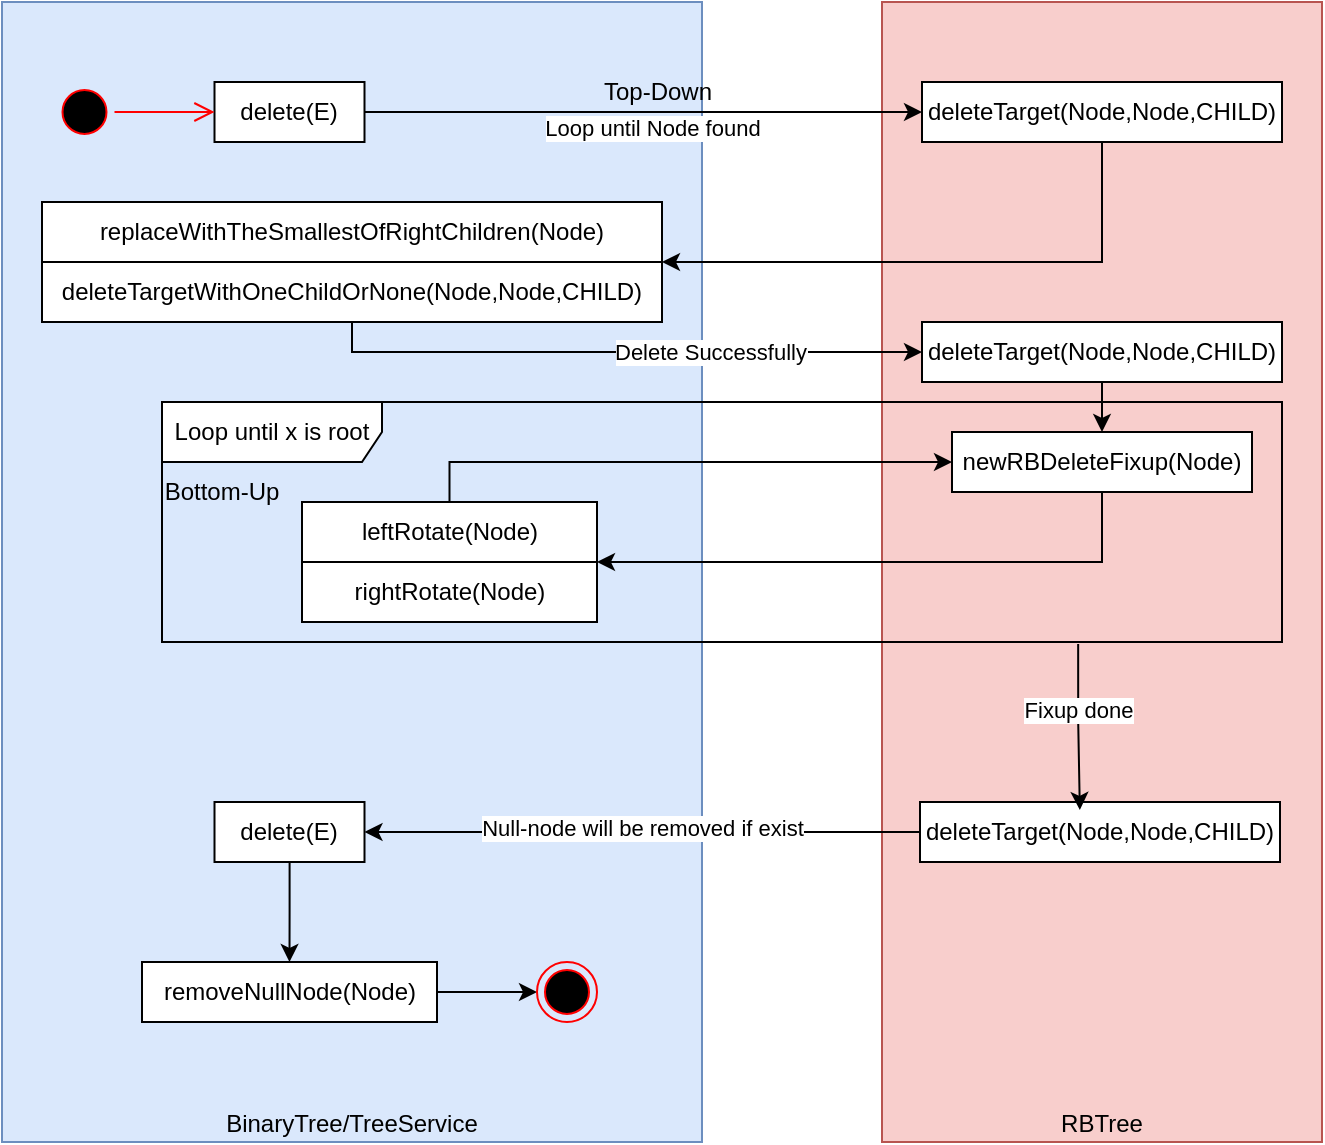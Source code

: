 <mxfile version="26.0.2" pages="4">
  <diagram name="RBT-Delete" id="H9me7lY1FJX_Vvs-xEy3">
    <mxGraphModel dx="880" dy="515" grid="1" gridSize="10" guides="1" tooltips="1" connect="1" arrows="1" fold="1" page="1" pageScale="1" pageWidth="827" pageHeight="1169" math="0" shadow="0">
      <root>
        <mxCell id="0" />
        <mxCell id="1" parent="0" />
        <mxCell id="Wdqc6iQ0TKDcjK_5QRPR-6" value="RBTree" style="rounded=0;whiteSpace=wrap;html=1;fillColor=#f8cecc;strokeColor=#b85450;verticalAlign=bottom;" parent="1" vertex="1">
          <mxGeometry x="480" y="150" width="220" height="570" as="geometry" />
        </mxCell>
        <mxCell id="Wdqc6iQ0TKDcjK_5QRPR-2" value="BinaryTree/TreeService" style="rounded=0;whiteSpace=wrap;html=1;fillColor=#dae8fc;strokeColor=#6c8ebf;verticalAlign=bottom;" parent="1" vertex="1">
          <mxGeometry x="40" y="150" width="350" height="570" as="geometry" />
        </mxCell>
        <mxCell id="Wdqc6iQ0TKDcjK_5QRPR-7" style="edgeStyle=orthogonalEdgeStyle;rounded=0;orthogonalLoop=1;jettySize=auto;html=1;entryX=0;entryY=0.5;entryDx=0;entryDy=0;" parent="1" source="Wdqc6iQ0TKDcjK_5QRPR-3" target="Wdqc6iQ0TKDcjK_5QRPR-4" edge="1">
          <mxGeometry relative="1" as="geometry" />
        </mxCell>
        <mxCell id="Wdqc6iQ0TKDcjK_5QRPR-8" value="Loop until Node found" style="edgeLabel;html=1;align=center;verticalAlign=middle;resizable=0;points=[];" parent="Wdqc6iQ0TKDcjK_5QRPR-7" vertex="1" connectable="0">
          <mxGeometry x="0.063" y="-4" relative="1" as="geometry">
            <mxPoint x="-5" y="4" as="offset" />
          </mxGeometry>
        </mxCell>
        <mxCell id="Wdqc6iQ0TKDcjK_5QRPR-3" value="delete(E)" style="html=1;whiteSpace=wrap;" parent="1" vertex="1">
          <mxGeometry x="146.25" y="190" width="75" height="30" as="geometry" />
        </mxCell>
        <mxCell id="_0LSV586XEZUdIAOI7e7-4" style="edgeStyle=orthogonalEdgeStyle;rounded=0;orthogonalLoop=1;jettySize=auto;html=1;" parent="1" source="Wdqc6iQ0TKDcjK_5QRPR-5" target="_0LSV586XEZUdIAOI7e7-3" edge="1">
          <mxGeometry relative="1" as="geometry" />
        </mxCell>
        <mxCell id="Wdqc6iQ0TKDcjK_5QRPR-5" value="removeNullNode(Node)" style="html=1;whiteSpace=wrap;" parent="1" vertex="1">
          <mxGeometry x="110" y="630" width="147.5" height="30" as="geometry" />
        </mxCell>
        <mxCell id="Wdqc6iQ0TKDcjK_5QRPR-12" style="edgeStyle=orthogonalEdgeStyle;rounded=0;orthogonalLoop=1;jettySize=auto;html=1;entryX=1;entryY=1;entryDx=0;entryDy=0;" parent="1" source="Wdqc6iQ0TKDcjK_5QRPR-4" target="Wdqc6iQ0TKDcjK_5QRPR-9" edge="1">
          <mxGeometry relative="1" as="geometry">
            <Array as="points">
              <mxPoint x="590" y="280" />
            </Array>
          </mxGeometry>
        </mxCell>
        <mxCell id="Wdqc6iQ0TKDcjK_5QRPR-4" value="deleteTarget(Node,Node,CHILD)" style="html=1;whiteSpace=wrap;" parent="1" vertex="1">
          <mxGeometry x="500" y="190" width="180" height="30" as="geometry" />
        </mxCell>
        <mxCell id="Wdqc6iQ0TKDcjK_5QRPR-13" value="" style="group" parent="1" vertex="1" connectable="0">
          <mxGeometry x="60" y="250" width="310" height="60" as="geometry" />
        </mxCell>
        <mxCell id="Wdqc6iQ0TKDcjK_5QRPR-9" value="replaceWithTheSmallestOfRightChildren(Node)" style="html=1;whiteSpace=wrap;" parent="Wdqc6iQ0TKDcjK_5QRPR-13" vertex="1">
          <mxGeometry width="310" height="30" as="geometry" />
        </mxCell>
        <mxCell id="Wdqc6iQ0TKDcjK_5QRPR-10" value="deleteTargetWithOneChildOrNone(Node,Node,CHILD)" style="html=1;whiteSpace=wrap;" parent="Wdqc6iQ0TKDcjK_5QRPR-13" vertex="1">
          <mxGeometry y="30" width="310" height="30" as="geometry" />
        </mxCell>
        <mxCell id="Wdqc6iQ0TKDcjK_5QRPR-20" style="edgeStyle=orthogonalEdgeStyle;rounded=0;orthogonalLoop=1;jettySize=auto;html=1;entryX=1;entryY=1;entryDx=0;entryDy=0;" parent="1" source="Wdqc6iQ0TKDcjK_5QRPR-14" target="Wdqc6iQ0TKDcjK_5QRPR-17" edge="1">
          <mxGeometry relative="1" as="geometry">
            <Array as="points">
              <mxPoint x="590" y="430" />
            </Array>
          </mxGeometry>
        </mxCell>
        <mxCell id="Wdqc6iQ0TKDcjK_5QRPR-14" value="newRBDeleteFixup(Node)" style="html=1;whiteSpace=wrap;" parent="1" vertex="1">
          <mxGeometry x="515" y="365" width="150" height="30" as="geometry" />
        </mxCell>
        <mxCell id="Wdqc6iQ0TKDcjK_5QRPR-19" value="" style="group" parent="1" vertex="1" connectable="0">
          <mxGeometry x="190" y="400" width="147.5" height="60" as="geometry" />
        </mxCell>
        <mxCell id="Wdqc6iQ0TKDcjK_5QRPR-17" value="leftRotate(Node)" style="html=1;whiteSpace=wrap;" parent="Wdqc6iQ0TKDcjK_5QRPR-19" vertex="1">
          <mxGeometry width="147.5" height="30" as="geometry" />
        </mxCell>
        <mxCell id="Wdqc6iQ0TKDcjK_5QRPR-18" value="rightRotate(Node)" style="html=1;whiteSpace=wrap;" parent="Wdqc6iQ0TKDcjK_5QRPR-19" vertex="1">
          <mxGeometry y="30" width="147.5" height="30" as="geometry" />
        </mxCell>
        <mxCell id="Wdqc6iQ0TKDcjK_5QRPR-21" value="Loop until x is root" style="shape=umlFrame;whiteSpace=wrap;html=1;pointerEvents=0;width=110;height=30;" parent="1" vertex="1">
          <mxGeometry x="120" y="350" width="560" height="120" as="geometry" />
        </mxCell>
        <mxCell id="Wdqc6iQ0TKDcjK_5QRPR-26" style="edgeStyle=orthogonalEdgeStyle;rounded=0;orthogonalLoop=1;jettySize=auto;html=1;" parent="1" source="Wdqc6iQ0TKDcjK_5QRPR-22" target="Wdqc6iQ0TKDcjK_5QRPR-14" edge="1">
          <mxGeometry relative="1" as="geometry" />
        </mxCell>
        <mxCell id="Wdqc6iQ0TKDcjK_5QRPR-22" value="deleteTarget(Node,Node,CHILD)" style="html=1;whiteSpace=wrap;" parent="1" vertex="1">
          <mxGeometry x="500" y="310" width="180" height="30" as="geometry" />
        </mxCell>
        <mxCell id="Wdqc6iQ0TKDcjK_5QRPR-24" style="edgeStyle=orthogonalEdgeStyle;rounded=0;orthogonalLoop=1;jettySize=auto;html=1;" parent="1" source="Wdqc6iQ0TKDcjK_5QRPR-10" target="Wdqc6iQ0TKDcjK_5QRPR-22" edge="1">
          <mxGeometry relative="1" as="geometry">
            <Array as="points">
              <mxPoint x="215" y="325" />
            </Array>
          </mxGeometry>
        </mxCell>
        <mxCell id="Wdqc6iQ0TKDcjK_5QRPR-25" value="Delete Successfully" style="edgeLabel;html=1;align=center;verticalAlign=middle;resizable=0;points=[];" parent="Wdqc6iQ0TKDcjK_5QRPR-24" vertex="1" connectable="0">
          <mxGeometry x="0.293" relative="1" as="geometry">
            <mxPoint as="offset" />
          </mxGeometry>
        </mxCell>
        <mxCell id="Wdqc6iQ0TKDcjK_5QRPR-30" style="edgeStyle=orthogonalEdgeStyle;rounded=0;orthogonalLoop=1;jettySize=auto;html=1;entryX=1;entryY=0.5;entryDx=0;entryDy=0;" parent="1" source="Wdqc6iQ0TKDcjK_5QRPR-27" target="LntfRxIfvlmFtkZNBb37-2" edge="1">
          <mxGeometry relative="1" as="geometry" />
        </mxCell>
        <mxCell id="Wdqc6iQ0TKDcjK_5QRPR-32" value="Null-node will be removed if exist" style="edgeLabel;html=1;align=center;verticalAlign=middle;resizable=0;points=[];" parent="Wdqc6iQ0TKDcjK_5QRPR-30" vertex="1" connectable="0">
          <mxGeometry x="0.002" y="-2" relative="1" as="geometry">
            <mxPoint as="offset" />
          </mxGeometry>
        </mxCell>
        <mxCell id="Wdqc6iQ0TKDcjK_5QRPR-27" value="deleteTarget(Node,Node,CHILD)" style="html=1;whiteSpace=wrap;" parent="1" vertex="1">
          <mxGeometry x="499" y="550" width="180" height="30" as="geometry" />
        </mxCell>
        <mxCell id="Wdqc6iQ0TKDcjK_5QRPR-28" style="edgeStyle=orthogonalEdgeStyle;rounded=0;orthogonalLoop=1;jettySize=auto;html=1;entryX=0.444;entryY=0.133;entryDx=0;entryDy=0;entryPerimeter=0;exitX=0.818;exitY=1.008;exitDx=0;exitDy=0;exitPerimeter=0;" parent="1" source="Wdqc6iQ0TKDcjK_5QRPR-21" target="Wdqc6iQ0TKDcjK_5QRPR-27" edge="1">
          <mxGeometry relative="1" as="geometry" />
        </mxCell>
        <mxCell id="Wdqc6iQ0TKDcjK_5QRPR-29" value="Fixup done" style="edgeLabel;html=1;align=center;verticalAlign=middle;resizable=0;points=[];" parent="Wdqc6iQ0TKDcjK_5QRPR-28" vertex="1" connectable="0">
          <mxGeometry x="-0.212" relative="1" as="geometry">
            <mxPoint as="offset" />
          </mxGeometry>
        </mxCell>
        <mxCell id="_kNx6vQEcoZn1Mu1cyZh-1" style="edgeStyle=orthogonalEdgeStyle;rounded=0;orthogonalLoop=1;jettySize=auto;html=1;entryX=0;entryY=0.5;entryDx=0;entryDy=0;" parent="1" source="Wdqc6iQ0TKDcjK_5QRPR-17" target="Wdqc6iQ0TKDcjK_5QRPR-14" edge="1">
          <mxGeometry relative="1" as="geometry">
            <Array as="points">
              <mxPoint x="264" y="380" />
            </Array>
          </mxGeometry>
        </mxCell>
        <mxCell id="LntfRxIfvlmFtkZNBb37-1" value="Bottom-Up" style="text;html=1;align=center;verticalAlign=middle;whiteSpace=wrap;rounded=0;" parent="1" vertex="1">
          <mxGeometry x="120" y="380" width="60" height="30" as="geometry" />
        </mxCell>
        <mxCell id="LntfRxIfvlmFtkZNBb37-3" style="edgeStyle=orthogonalEdgeStyle;rounded=0;orthogonalLoop=1;jettySize=auto;html=1;" parent="1" source="LntfRxIfvlmFtkZNBb37-2" target="Wdqc6iQ0TKDcjK_5QRPR-5" edge="1">
          <mxGeometry relative="1" as="geometry" />
        </mxCell>
        <mxCell id="LntfRxIfvlmFtkZNBb37-2" value="delete(E)" style="html=1;whiteSpace=wrap;" parent="1" vertex="1">
          <mxGeometry x="146.25" y="550" width="75" height="30" as="geometry" />
        </mxCell>
        <mxCell id="_0LSV586XEZUdIAOI7e7-1" value="" style="ellipse;html=1;shape=startState;fillColor=#000000;strokeColor=#ff0000;" parent="1" vertex="1">
          <mxGeometry x="66.25" y="190" width="30" height="30" as="geometry" />
        </mxCell>
        <mxCell id="_0LSV586XEZUdIAOI7e7-2" value="" style="edgeStyle=orthogonalEdgeStyle;html=1;verticalAlign=bottom;endArrow=open;endSize=8;strokeColor=#ff0000;rounded=0;entryX=0;entryY=0.5;entryDx=0;entryDy=0;" parent="1" source="_0LSV586XEZUdIAOI7e7-1" target="Wdqc6iQ0TKDcjK_5QRPR-3" edge="1">
          <mxGeometry relative="1" as="geometry">
            <mxPoint x="146.25" y="210" as="targetPoint" />
          </mxGeometry>
        </mxCell>
        <mxCell id="_0LSV586XEZUdIAOI7e7-3" value="" style="ellipse;html=1;shape=endState;fillColor=#000000;strokeColor=#ff0000;" parent="1" vertex="1">
          <mxGeometry x="307.5" y="630" width="30" height="30" as="geometry" />
        </mxCell>
        <mxCell id="KMC0RdgfzJAL0nBOxPuG-1" value="Top-Down" style="text;html=1;align=center;verticalAlign=middle;whiteSpace=wrap;rounded=0;" parent="1" vertex="1">
          <mxGeometry x="337.5" y="180" width="60" height="30" as="geometry" />
        </mxCell>
      </root>
    </mxGraphModel>
  </diagram>
  <diagram name="RBT-Insert" id="HPVuKAkxUb6smQL4uilt">
    <mxGraphModel dx="1035" dy="606" grid="1" gridSize="10" guides="1" tooltips="1" connect="1" arrows="1" fold="1" page="1" pageScale="1" pageWidth="827" pageHeight="1169" math="0" shadow="0">
      <root>
        <mxCell id="OwLfYLvVGzaY_WwOUva1-0" />
        <mxCell id="OwLfYLvVGzaY_WwOUva1-1" parent="OwLfYLvVGzaY_WwOUva1-0" />
        <mxCell id="OwLfYLvVGzaY_WwOUva1-2" value="RBTree" style="rounded=0;whiteSpace=wrap;html=1;fillColor=#f8cecc;strokeColor=#b85450;verticalAlign=bottom;" vertex="1" parent="OwLfYLvVGzaY_WwOUva1-1">
          <mxGeometry x="480" y="150" width="220" height="570" as="geometry" />
        </mxCell>
        <mxCell id="OwLfYLvVGzaY_WwOUva1-3" value="BinaryTree/TreeService" style="rounded=0;whiteSpace=wrap;html=1;fillColor=#dae8fc;strokeColor=#6c8ebf;verticalAlign=bottom;" vertex="1" parent="OwLfYLvVGzaY_WwOUva1-1">
          <mxGeometry x="40" y="150" width="350" height="570" as="geometry" />
        </mxCell>
        <mxCell id="OwLfYLvVGzaY_WwOUva1-14" style="edgeStyle=orthogonalEdgeStyle;rounded=0;orthogonalLoop=1;jettySize=auto;html=1;entryX=1;entryY=1;entryDx=0;entryDy=0;" edge="1" parent="OwLfYLvVGzaY_WwOUva1-1" source="OwLfYLvVGzaY_WwOUva1-15" target="OwLfYLvVGzaY_WwOUva1-17">
          <mxGeometry relative="1" as="geometry">
            <Array as="points">
              <mxPoint x="560" y="539" />
            </Array>
          </mxGeometry>
        </mxCell>
        <mxCell id="OwLfYLvVGzaY_WwOUva1-15" value="newRBDeleteFixup(Node)" style="html=1;whiteSpace=wrap;" vertex="1" parent="OwLfYLvVGzaY_WwOUva1-1">
          <mxGeometry x="485" y="474" width="150" height="30" as="geometry" />
        </mxCell>
        <mxCell id="OwLfYLvVGzaY_WwOUva1-16" value="" style="group" vertex="1" connectable="0" parent="OwLfYLvVGzaY_WwOUva1-1">
          <mxGeometry x="160" y="509" width="147.5" height="60" as="geometry" />
        </mxCell>
        <mxCell id="OwLfYLvVGzaY_WwOUva1-17" value="leftRotate(Node)" style="html=1;whiteSpace=wrap;" vertex="1" parent="OwLfYLvVGzaY_WwOUva1-16">
          <mxGeometry width="147.5" height="30" as="geometry" />
        </mxCell>
        <mxCell id="OwLfYLvVGzaY_WwOUva1-18" value="rightRotate(Node)" style="html=1;whiteSpace=wrap;" vertex="1" parent="OwLfYLvVGzaY_WwOUva1-16">
          <mxGeometry y="30" width="147.5" height="30" as="geometry" />
        </mxCell>
        <mxCell id="OwLfYLvVGzaY_WwOUva1-19" value="Loop until x is root" style="shape=umlFrame;whiteSpace=wrap;html=1;pointerEvents=0;width=110;height=30;" vertex="1" parent="OwLfYLvVGzaY_WwOUva1-1">
          <mxGeometry x="90" y="459" width="560" height="120" as="geometry" />
        </mxCell>
        <mxCell id="OwLfYLvVGzaY_WwOUva1-29" style="edgeStyle=orthogonalEdgeStyle;rounded=0;orthogonalLoop=1;jettySize=auto;html=1;entryX=0;entryY=0.5;entryDx=0;entryDy=0;" edge="1" parent="OwLfYLvVGzaY_WwOUva1-1" source="OwLfYLvVGzaY_WwOUva1-17" target="OwLfYLvVGzaY_WwOUva1-15">
          <mxGeometry relative="1" as="geometry">
            <Array as="points">
              <mxPoint x="234" y="489" />
            </Array>
          </mxGeometry>
        </mxCell>
        <mxCell id="OwLfYLvVGzaY_WwOUva1-30" value="Bottom-Up" style="text;html=1;align=center;verticalAlign=middle;whiteSpace=wrap;rounded=0;" vertex="1" parent="OwLfYLvVGzaY_WwOUva1-1">
          <mxGeometry x="90" y="489" width="60" height="30" as="geometry" />
        </mxCell>
        <mxCell id="qPpaAI1hfWam1QmfFj5j-0" style="edgeStyle=orthogonalEdgeStyle;rounded=0;orthogonalLoop=1;jettySize=auto;html=1;" edge="1" parent="OwLfYLvVGzaY_WwOUva1-1" source="qPpaAI1hfWam1QmfFj5j-1" target="qPpaAI1hfWam1QmfFj5j-3">
          <mxGeometry relative="1" as="geometry" />
        </mxCell>
        <mxCell id="qPpaAI1hfWam1QmfFj5j-1" value="insert(E)" style="html=1;whiteSpace=wrap;" vertex="1" parent="OwLfYLvVGzaY_WwOUva1-1">
          <mxGeometry x="522.5" y="170" width="75" height="30" as="geometry" />
        </mxCell>
        <mxCell id="qPpaAI1hfWam1QmfFj5j-2" style="edgeStyle=orthogonalEdgeStyle;rounded=0;orthogonalLoop=1;jettySize=auto;html=1;" edge="1" parent="OwLfYLvVGzaY_WwOUva1-1" source="qPpaAI1hfWam1QmfFj5j-3" target="qPpaAI1hfWam1QmfFj5j-9">
          <mxGeometry relative="1" as="geometry" />
        </mxCell>
        <mxCell id="qPpaAI1hfWam1QmfFj5j-3" value="insertNode(Node)" style="html=1;whiteSpace=wrap;" vertex="1" parent="OwLfYLvVGzaY_WwOUva1-1">
          <mxGeometry x="123.75" y="170" width="180" height="30" as="geometry" />
        </mxCell>
        <mxCell id="qPpaAI1hfWam1QmfFj5j-4" style="edgeStyle=orthogonalEdgeStyle;rounded=0;orthogonalLoop=1;jettySize=auto;html=1;entryX=0.5;entryY=0;entryDx=0;entryDy=0;exitX=0.865;exitY=1.003;exitDx=0;exitDy=0;exitPerimeter=0;" edge="1" parent="OwLfYLvVGzaY_WwOUva1-1" target="qPpaAI1hfWam1QmfFj5j-6" source="OwLfYLvVGzaY_WwOUva1-19">
          <mxGeometry relative="1" as="geometry">
            <mxPoint x="575" y="571" as="sourcePoint" />
            <Array as="points">
              <mxPoint x="574" y="591" />
              <mxPoint x="575" y="591" />
            </Array>
          </mxGeometry>
        </mxCell>
        <mxCell id="qPpaAI1hfWam1QmfFj5j-5" value="Fixup done" style="edgeLabel;html=1;align=center;verticalAlign=middle;resizable=0;points=[];" vertex="1" connectable="0" parent="qPpaAI1hfWam1QmfFj5j-4">
          <mxGeometry x="0.075" y="2" relative="1" as="geometry">
            <mxPoint as="offset" />
          </mxGeometry>
        </mxCell>
        <mxCell id="qPpaAI1hfWam1QmfFj5j-6" value="" style="ellipse;html=1;shape=endState;fillColor=#000000;strokeColor=#ff0000;" vertex="1" parent="OwLfYLvVGzaY_WwOUva1-1">
          <mxGeometry x="560" y="651" width="30" height="30" as="geometry" />
        </mxCell>
        <mxCell id="qPpaAI1hfWam1QmfFj5j-7" style="edgeStyle=orthogonalEdgeStyle;rounded=0;orthogonalLoop=1;jettySize=auto;html=1;entryX=0.5;entryY=0;entryDx=0;entryDy=0;" edge="1" parent="OwLfYLvVGzaY_WwOUva1-1" source="qPpaAI1hfWam1QmfFj5j-9" target="qPpaAI1hfWam1QmfFj5j-14">
          <mxGeometry relative="1" as="geometry">
            <Array as="points" />
          </mxGeometry>
        </mxCell>
        <mxCell id="qPpaAI1hfWam1QmfFj5j-8" value="Found parent for newNode" style="edgeLabel;html=1;align=center;verticalAlign=middle;resizable=0;points=[];" vertex="1" connectable="0" parent="qPpaAI1hfWam1QmfFj5j-7">
          <mxGeometry x="0.183" relative="1" as="geometry">
            <mxPoint as="offset" />
          </mxGeometry>
        </mxCell>
        <mxCell id="qPpaAI1hfWam1QmfFj5j-9" value="getParentOf(E)" style="html=1;whiteSpace=wrap;" vertex="1" parent="OwLfYLvVGzaY_WwOUva1-1">
          <mxGeometry x="161.25" y="240" width="105" height="30" as="geometry" />
        </mxCell>
        <mxCell id="qPpaAI1hfWam1QmfFj5j-10" style="edgeStyle=orthogonalEdgeStyle;rounded=0;orthogonalLoop=1;jettySize=auto;html=1;entryX=0.5;entryY=0;entryDx=0;entryDy=0;" edge="1" parent="OwLfYLvVGzaY_WwOUva1-1" source="qPpaAI1hfWam1QmfFj5j-11" target="OwLfYLvVGzaY_WwOUva1-15">
          <mxGeometry relative="1" as="geometry">
            <mxPoint x="560" y="470" as="targetPoint" />
          </mxGeometry>
        </mxCell>
        <mxCell id="qPpaAI1hfWam1QmfFj5j-11" value="insert(E)" style="html=1;whiteSpace=wrap;" vertex="1" parent="OwLfYLvVGzaY_WwOUva1-1">
          <mxGeometry x="522.5" y="340" width="75" height="30" as="geometry" />
        </mxCell>
        <mxCell id="qPpaAI1hfWam1QmfFj5j-12" value="Top-Down" style="text;html=1;align=center;verticalAlign=middle;whiteSpace=wrap;rounded=0;" vertex="1" parent="OwLfYLvVGzaY_WwOUva1-1">
          <mxGeometry x="266.25" y="240" width="60" height="30" as="geometry" />
        </mxCell>
        <mxCell id="qPpaAI1hfWam1QmfFj5j-13" style="edgeStyle=orthogonalEdgeStyle;rounded=0;orthogonalLoop=1;jettySize=auto;html=1;" edge="1" parent="OwLfYLvVGzaY_WwOUva1-1" source="qPpaAI1hfWam1QmfFj5j-14" target="qPpaAI1hfWam1QmfFj5j-11">
          <mxGeometry relative="1" as="geometry" />
        </mxCell>
        <mxCell id="qPpaAI1hfWam1QmfFj5j-14" value="insertNode(Node)" style="html=1;whiteSpace=wrap;" vertex="1" parent="OwLfYLvVGzaY_WwOUva1-1">
          <mxGeometry x="123.75" y="340" width="180" height="30" as="geometry" />
        </mxCell>
        <mxCell id="qPpaAI1hfWam1QmfFj5j-15" value="" style="ellipse;html=1;shape=startState;fillColor=#000000;strokeColor=#ff0000;" vertex="1" parent="OwLfYLvVGzaY_WwOUva1-1">
          <mxGeometry x="626.88" y="170" width="30" height="30" as="geometry" />
        </mxCell>
        <mxCell id="qPpaAI1hfWam1QmfFj5j-16" value="" style="edgeStyle=orthogonalEdgeStyle;html=1;verticalAlign=bottom;endArrow=open;endSize=8;strokeColor=#ff0000;rounded=0;entryX=1;entryY=0.5;entryDx=0;entryDy=0;" edge="1" parent="OwLfYLvVGzaY_WwOUva1-1" source="qPpaAI1hfWam1QmfFj5j-15" target="qPpaAI1hfWam1QmfFj5j-1">
          <mxGeometry relative="1" as="geometry">
            <mxPoint x="641.88" y="250" as="targetPoint" />
          </mxGeometry>
        </mxCell>
      </root>
    </mxGraphModel>
  </diagram>
  <diagram id="D13gjSXPjPWqBP5hGdb6" name="AVL-Delete">
    <mxGraphModel dx="880" dy="515" grid="1" gridSize="10" guides="1" tooltips="1" connect="1" arrows="1" fold="1" page="1" pageScale="1" pageWidth="827" pageHeight="1169" math="0" shadow="0">
      <root>
        <mxCell id="0" />
        <mxCell id="1" parent="0" />
        <mxCell id="KsM0eJ9j34-ywKA9wlZv-1" value="AVLTree" style="rounded=0;whiteSpace=wrap;html=1;fillColor=#e1d5e7;strokeColor=#9673a6;verticalAlign=bottom;" vertex="1" parent="1">
          <mxGeometry x="480" y="150" width="220" height="640" as="geometry" />
        </mxCell>
        <mxCell id="KsM0eJ9j34-ywKA9wlZv-2" value="BinaryTree/TreeService" style="rounded=0;whiteSpace=wrap;html=1;fillColor=#dae8fc;strokeColor=#6c8ebf;verticalAlign=bottom;" vertex="1" parent="1">
          <mxGeometry x="40" y="150" width="350" height="640" as="geometry" />
        </mxCell>
        <mxCell id="KsM0eJ9j34-ywKA9wlZv-3" style="edgeStyle=orthogonalEdgeStyle;rounded=0;orthogonalLoop=1;jettySize=auto;html=1;entryX=0;entryY=0.5;entryDx=0;entryDy=0;" edge="1" parent="1" source="KsM0eJ9j34-ywKA9wlZv-5" target="KsM0eJ9j34-ywKA9wlZv-8">
          <mxGeometry relative="1" as="geometry" />
        </mxCell>
        <mxCell id="KsM0eJ9j34-ywKA9wlZv-4" value="Loop until Node found" style="edgeLabel;html=1;align=center;verticalAlign=middle;resizable=0;points=[];" vertex="1" connectable="0" parent="KsM0eJ9j34-ywKA9wlZv-3">
          <mxGeometry x="0.063" y="-4" relative="1" as="geometry">
            <mxPoint x="-5" y="4" as="offset" />
          </mxGeometry>
        </mxCell>
        <mxCell id="KsM0eJ9j34-ywKA9wlZv-5" value="delete(E)" style="html=1;whiteSpace=wrap;" vertex="1" parent="1">
          <mxGeometry x="150" y="190" width="75" height="30" as="geometry" />
        </mxCell>
        <mxCell id="OVvPNx-4dzcTeu8fpA69-4" style="edgeStyle=orthogonalEdgeStyle;rounded=0;orthogonalLoop=1;jettySize=auto;html=1;" edge="1" parent="1" source="KsM0eJ9j34-ywKA9wlZv-6" target="OVvPNx-4dzcTeu8fpA69-3">
          <mxGeometry relative="1" as="geometry" />
        </mxCell>
        <mxCell id="KsM0eJ9j34-ywKA9wlZv-6" value="removeNullNode(Node)" style="html=1;whiteSpace=wrap;" vertex="1" parent="1">
          <mxGeometry x="113.75" y="720" width="147.5" height="30" as="geometry" />
        </mxCell>
        <mxCell id="KsM0eJ9j34-ywKA9wlZv-7" style="edgeStyle=orthogonalEdgeStyle;rounded=0;orthogonalLoop=1;jettySize=auto;html=1;entryX=1;entryY=1;entryDx=0;entryDy=0;" edge="1" parent="1" source="KsM0eJ9j34-ywKA9wlZv-8" target="KsM0eJ9j34-ywKA9wlZv-10">
          <mxGeometry relative="1" as="geometry">
            <Array as="points">
              <mxPoint x="590" y="280" />
            </Array>
          </mxGeometry>
        </mxCell>
        <mxCell id="KsM0eJ9j34-ywKA9wlZv-8" value="deleteTarget(Node,Node,CHILD)" style="html=1;whiteSpace=wrap;" vertex="1" parent="1">
          <mxGeometry x="500" y="190" width="180" height="30" as="geometry" />
        </mxCell>
        <mxCell id="KsM0eJ9j34-ywKA9wlZv-9" value="" style="group" vertex="1" connectable="0" parent="1">
          <mxGeometry x="60" y="250" width="310" height="60" as="geometry" />
        </mxCell>
        <mxCell id="KsM0eJ9j34-ywKA9wlZv-10" value="replaceWithTheSmallestOfRightChildren(Node)" style="html=1;whiteSpace=wrap;" vertex="1" parent="KsM0eJ9j34-ywKA9wlZv-9">
          <mxGeometry width="310" height="30" as="geometry" />
        </mxCell>
        <mxCell id="KsM0eJ9j34-ywKA9wlZv-11" value="deleteTargetWithOneChildOrNone(Node,Node,CHILD)" style="html=1;whiteSpace=wrap;" vertex="1" parent="KsM0eJ9j34-ywKA9wlZv-9">
          <mxGeometry y="30" width="310" height="30" as="geometry" />
        </mxCell>
        <mxCell id="M_AQU9iTLRsmnDn1_eSv-2" style="edgeStyle=orthogonalEdgeStyle;rounded=0;orthogonalLoop=1;jettySize=auto;html=1;" edge="1" parent="1" source="KsM0eJ9j34-ywKA9wlZv-13" target="M_AQU9iTLRsmnDn1_eSv-1">
          <mxGeometry relative="1" as="geometry" />
        </mxCell>
        <mxCell id="KsM0eJ9j34-ywKA9wlZv-13" value="balanceTheTree(Node,Node)" style="html=1;whiteSpace=wrap;" vertex="1" parent="1">
          <mxGeometry x="506.25" y="370" width="167.5" height="30" as="geometry" />
        </mxCell>
        <mxCell id="KsM0eJ9j34-ywKA9wlZv-14" value="" style="group" vertex="1" connectable="0" parent="1">
          <mxGeometry x="170" y="435" width="147.5" height="60" as="geometry" />
        </mxCell>
        <mxCell id="KsM0eJ9j34-ywKA9wlZv-15" value="leftRotate(Node)" style="html=1;whiteSpace=wrap;" vertex="1" parent="KsM0eJ9j34-ywKA9wlZv-14">
          <mxGeometry width="147.5" height="30" as="geometry" />
        </mxCell>
        <mxCell id="KsM0eJ9j34-ywKA9wlZv-16" value="rightRotate(Node)" style="html=1;whiteSpace=wrap;" vertex="1" parent="KsM0eJ9j34-ywKA9wlZv-14">
          <mxGeometry y="30" width="147.5" height="30" as="geometry" />
        </mxCell>
        <mxCell id="KsM0eJ9j34-ywKA9wlZv-17" value="Loop until parent is root" style="shape=umlFrame;whiteSpace=wrap;html=1;pointerEvents=0;width=140;height=30;" vertex="1" parent="1">
          <mxGeometry x="120" y="350" width="560" height="230" as="geometry" />
        </mxCell>
        <mxCell id="KsM0eJ9j34-ywKA9wlZv-18" style="edgeStyle=orthogonalEdgeStyle;rounded=0;orthogonalLoop=1;jettySize=auto;html=1;" edge="1" parent="1" source="KsM0eJ9j34-ywKA9wlZv-19" target="KsM0eJ9j34-ywKA9wlZv-13">
          <mxGeometry relative="1" as="geometry" />
        </mxCell>
        <mxCell id="KsM0eJ9j34-ywKA9wlZv-19" value="deleteTarget(Node,Node,CHILD)" style="html=1;whiteSpace=wrap;" vertex="1" parent="1">
          <mxGeometry x="500" y="310" width="180" height="30" as="geometry" />
        </mxCell>
        <mxCell id="KsM0eJ9j34-ywKA9wlZv-20" style="edgeStyle=orthogonalEdgeStyle;rounded=0;orthogonalLoop=1;jettySize=auto;html=1;" edge="1" parent="1" source="KsM0eJ9j34-ywKA9wlZv-11" target="KsM0eJ9j34-ywKA9wlZv-19">
          <mxGeometry relative="1" as="geometry">
            <Array as="points">
              <mxPoint x="215" y="325" />
            </Array>
          </mxGeometry>
        </mxCell>
        <mxCell id="KsM0eJ9j34-ywKA9wlZv-21" value="Delete Successfully" style="edgeLabel;html=1;align=center;verticalAlign=middle;resizable=0;points=[];" vertex="1" connectable="0" parent="KsM0eJ9j34-ywKA9wlZv-20">
          <mxGeometry x="0.293" relative="1" as="geometry">
            <mxPoint as="offset" />
          </mxGeometry>
        </mxCell>
        <mxCell id="KsM0eJ9j34-ywKA9wlZv-22" style="edgeStyle=orthogonalEdgeStyle;rounded=0;orthogonalLoop=1;jettySize=auto;html=1;entryX=1;entryY=0.5;entryDx=0;entryDy=0;" edge="1" parent="1" source="KsM0eJ9j34-ywKA9wlZv-24" target="M_AQU9iTLRsmnDn1_eSv-8">
          <mxGeometry relative="1" as="geometry" />
        </mxCell>
        <mxCell id="KsM0eJ9j34-ywKA9wlZv-23" value="Null-node will be removed if exist" style="edgeLabel;html=1;align=center;verticalAlign=middle;resizable=0;points=[];" vertex="1" connectable="0" parent="KsM0eJ9j34-ywKA9wlZv-22">
          <mxGeometry x="0.002" y="-2" relative="1" as="geometry">
            <mxPoint y="2" as="offset" />
          </mxGeometry>
        </mxCell>
        <mxCell id="KsM0eJ9j34-ywKA9wlZv-24" value="deleteTarget(Node,Node,CHILD)" style="html=1;whiteSpace=wrap;" vertex="1" parent="1">
          <mxGeometry x="497.75" y="650" width="180" height="30" as="geometry" />
        </mxCell>
        <mxCell id="KsM0eJ9j34-ywKA9wlZv-25" style="edgeStyle=orthogonalEdgeStyle;rounded=0;orthogonalLoop=1;jettySize=auto;html=1;entryX=0.444;entryY=0.133;entryDx=0;entryDy=0;entryPerimeter=0;exitX=0.818;exitY=1.008;exitDx=0;exitDy=0;exitPerimeter=0;" edge="1" parent="1" source="KsM0eJ9j34-ywKA9wlZv-17" target="KsM0eJ9j34-ywKA9wlZv-24">
          <mxGeometry relative="1" as="geometry" />
        </mxCell>
        <mxCell id="KsM0eJ9j34-ywKA9wlZv-26" value="Fixup done" style="edgeLabel;html=1;align=center;verticalAlign=middle;resizable=0;points=[];" vertex="1" connectable="0" parent="KsM0eJ9j34-ywKA9wlZv-25">
          <mxGeometry x="-0.212" relative="1" as="geometry">
            <mxPoint as="offset" />
          </mxGeometry>
        </mxCell>
        <mxCell id="M_AQU9iTLRsmnDn1_eSv-4" style="edgeStyle=orthogonalEdgeStyle;rounded=0;orthogonalLoop=1;jettySize=auto;html=1;" edge="1" parent="1" source="M_AQU9iTLRsmnDn1_eSv-1" target="M_AQU9iTLRsmnDn1_eSv-3">
          <mxGeometry relative="1" as="geometry" />
        </mxCell>
        <mxCell id="M_AQU9iTLRsmnDn1_eSv-1" value="updateHeight(Node)" style="html=1;whiteSpace=wrap;" vertex="1" parent="1">
          <mxGeometry x="523.13" y="430" width="133.75" height="30" as="geometry" />
        </mxCell>
        <mxCell id="M_AQU9iTLRsmnDn1_eSv-5" style="edgeStyle=orthogonalEdgeStyle;rounded=0;orthogonalLoop=1;jettySize=auto;html=1;" edge="1" parent="1" source="M_AQU9iTLRsmnDn1_eSv-3" target="KsM0eJ9j34-ywKA9wlZv-16">
          <mxGeometry relative="1" as="geometry" />
        </mxCell>
        <mxCell id="M_AQU9iTLRsmnDn1_eSv-6" value="not balanced, do rotation" style="edgeLabel;html=1;align=center;verticalAlign=middle;resizable=0;points=[];" vertex="1" connectable="0" parent="M_AQU9iTLRsmnDn1_eSv-5">
          <mxGeometry x="0.183" y="-1" relative="1" as="geometry">
            <mxPoint x="24" y="6" as="offset" />
          </mxGeometry>
        </mxCell>
        <mxCell id="M_AQU9iTLRsmnDn1_eSv-3" value="getBalanceFactor(Node)" style="html=1;whiteSpace=wrap;" vertex="1" parent="1">
          <mxGeometry x="523.13" y="500" width="133.75" height="30" as="geometry" />
        </mxCell>
        <mxCell id="M_AQU9iTLRsmnDn1_eSv-7" style="edgeStyle=orthogonalEdgeStyle;rounded=0;orthogonalLoop=1;jettySize=auto;html=1;entryX=0;entryY=0.5;entryDx=0;entryDy=0;" edge="1" parent="1" source="KsM0eJ9j34-ywKA9wlZv-15" target="KsM0eJ9j34-ywKA9wlZv-13">
          <mxGeometry relative="1" as="geometry">
            <Array as="points">
              <mxPoint x="250" y="385" />
            </Array>
          </mxGeometry>
        </mxCell>
        <mxCell id="M_AQU9iTLRsmnDn1_eSv-10" style="edgeStyle=orthogonalEdgeStyle;rounded=0;orthogonalLoop=1;jettySize=auto;html=1;" edge="1" parent="1" source="M_AQU9iTLRsmnDn1_eSv-8" target="KsM0eJ9j34-ywKA9wlZv-6">
          <mxGeometry relative="1" as="geometry" />
        </mxCell>
        <mxCell id="M_AQU9iTLRsmnDn1_eSv-8" value="delete(E)" style="html=1;whiteSpace=wrap;" vertex="1" parent="1">
          <mxGeometry x="150" y="650" width="75" height="30" as="geometry" />
        </mxCell>
        <mxCell id="M_AQU9iTLRsmnDn1_eSv-11" value="Bottom-Up" style="text;html=1;align=center;verticalAlign=middle;whiteSpace=wrap;rounded=0;" vertex="1" parent="1">
          <mxGeometry x="120" y="380" width="60" height="30" as="geometry" />
        </mxCell>
        <mxCell id="OVvPNx-4dzcTeu8fpA69-1" value="" style="ellipse;html=1;shape=startState;fillColor=#000000;strokeColor=#ff0000;" vertex="1" parent="1">
          <mxGeometry x="80" y="190" width="30" height="30" as="geometry" />
        </mxCell>
        <mxCell id="OVvPNx-4dzcTeu8fpA69-2" value="" style="edgeStyle=orthogonalEdgeStyle;html=1;verticalAlign=bottom;endArrow=open;endSize=8;strokeColor=#ff0000;rounded=0;entryX=0;entryY=0.5;entryDx=0;entryDy=0;" edge="1" source="OVvPNx-4dzcTeu8fpA69-1" parent="1" target="KsM0eJ9j34-ywKA9wlZv-5">
          <mxGeometry relative="1" as="geometry">
            <mxPoint x="95" y="280" as="targetPoint" />
          </mxGeometry>
        </mxCell>
        <mxCell id="OVvPNx-4dzcTeu8fpA69-3" value="" style="ellipse;html=1;shape=endState;fillColor=#000000;strokeColor=#ff0000;" vertex="1" parent="1">
          <mxGeometry x="310" y="720" width="30" height="30" as="geometry" />
        </mxCell>
        <mxCell id="DJ97FINk41GIyRcDyF1e-1" value="Top-Down" style="text;html=1;align=center;verticalAlign=middle;whiteSpace=wrap;rounded=0;" vertex="1" parent="1">
          <mxGeometry x="337.5" y="180" width="60" height="30" as="geometry" />
        </mxCell>
      </root>
    </mxGraphModel>
  </diagram>
  <diagram name="AVL-Insert" id="8G3MN47nZDbCh7DDKGuI">
    <mxGraphModel dx="880" dy="515" grid="1" gridSize="10" guides="1" tooltips="1" connect="1" arrows="1" fold="1" page="1" pageScale="1" pageWidth="827" pageHeight="1169" math="0" shadow="0">
      <root>
        <mxCell id="g5ZLTCVm9iSsXj_-lOF2-0" />
        <mxCell id="g5ZLTCVm9iSsXj_-lOF2-1" parent="g5ZLTCVm9iSsXj_-lOF2-0" />
        <mxCell id="g5ZLTCVm9iSsXj_-lOF2-2" value="AVLTree" style="rounded=0;whiteSpace=wrap;html=1;fillColor=#e1d5e7;strokeColor=#9673a6;verticalAlign=bottom;" vertex="1" parent="g5ZLTCVm9iSsXj_-lOF2-1">
          <mxGeometry x="480" y="30" width="220" height="690" as="geometry" />
        </mxCell>
        <mxCell id="g5ZLTCVm9iSsXj_-lOF2-3" value="BinaryTree/TreeService" style="rounded=0;whiteSpace=wrap;html=1;fillColor=#dae8fc;strokeColor=#6c8ebf;verticalAlign=bottom;" vertex="1" parent="g5ZLTCVm9iSsXj_-lOF2-1">
          <mxGeometry x="80" y="30" width="310" height="690" as="geometry" />
        </mxCell>
        <mxCell id="ykbJe2ntPd-c3Dwv4MWI-1" style="edgeStyle=orthogonalEdgeStyle;rounded=0;orthogonalLoop=1;jettySize=auto;html=1;" edge="1" parent="g5ZLTCVm9iSsXj_-lOF2-1" source="g5ZLTCVm9iSsXj_-lOF2-6" target="g5ZLTCVm9iSsXj_-lOF2-10">
          <mxGeometry relative="1" as="geometry" />
        </mxCell>
        <mxCell id="g5ZLTCVm9iSsXj_-lOF2-6" value="insert(E)" style="html=1;whiteSpace=wrap;" vertex="1" parent="g5ZLTCVm9iSsXj_-lOF2-1">
          <mxGeometry x="552.5" y="70" width="75" height="30" as="geometry" />
        </mxCell>
        <mxCell id="ykbJe2ntPd-c3Dwv4MWI-17" style="edgeStyle=orthogonalEdgeStyle;rounded=0;orthogonalLoop=1;jettySize=auto;html=1;" edge="1" parent="g5ZLTCVm9iSsXj_-lOF2-1" source="g5ZLTCVm9iSsXj_-lOF2-10" target="8QLC0ydJMkTbTmuw9QSD-0">
          <mxGeometry relative="1" as="geometry" />
        </mxCell>
        <mxCell id="g5ZLTCVm9iSsXj_-lOF2-10" value="insertNode(Node)" style="html=1;whiteSpace=wrap;" vertex="1" parent="g5ZLTCVm9iSsXj_-lOF2-1">
          <mxGeometry x="153.75" y="70" width="180" height="30" as="geometry" />
        </mxCell>
        <mxCell id="g5ZLTCVm9iSsXj_-lOF2-14" style="edgeStyle=orthogonalEdgeStyle;rounded=0;orthogonalLoop=1;jettySize=auto;html=1;" edge="1" parent="g5ZLTCVm9iSsXj_-lOF2-1" source="g5ZLTCVm9iSsXj_-lOF2-15" target="g5ZLTCVm9iSsXj_-lOF2-30">
          <mxGeometry relative="1" as="geometry" />
        </mxCell>
        <mxCell id="g5ZLTCVm9iSsXj_-lOF2-15" value="balanceTheTree(Node,Node)" style="html=1;whiteSpace=wrap;" vertex="1" parent="g5ZLTCVm9iSsXj_-lOF2-1">
          <mxGeometry x="506.25" y="370" width="167.5" height="30" as="geometry" />
        </mxCell>
        <mxCell id="g5ZLTCVm9iSsXj_-lOF2-16" value="" style="group" vertex="1" connectable="0" parent="g5ZLTCVm9iSsXj_-lOF2-1">
          <mxGeometry x="170" y="435" width="147.5" height="60" as="geometry" />
        </mxCell>
        <mxCell id="g5ZLTCVm9iSsXj_-lOF2-17" value="leftRotate(Node)" style="html=1;whiteSpace=wrap;" vertex="1" parent="g5ZLTCVm9iSsXj_-lOF2-16">
          <mxGeometry width="147.5" height="30" as="geometry" />
        </mxCell>
        <mxCell id="g5ZLTCVm9iSsXj_-lOF2-18" value="rightRotate(Node)" style="html=1;whiteSpace=wrap;" vertex="1" parent="g5ZLTCVm9iSsXj_-lOF2-16">
          <mxGeometry y="30" width="147.5" height="30" as="geometry" />
        </mxCell>
        <mxCell id="ykbJe2ntPd-c3Dwv4MWI-14" style="edgeStyle=orthogonalEdgeStyle;rounded=0;orthogonalLoop=1;jettySize=auto;html=1;entryX=0.5;entryY=0;entryDx=0;entryDy=0;" edge="1" parent="g5ZLTCVm9iSsXj_-lOF2-1" source="g5ZLTCVm9iSsXj_-lOF2-19" target="g5ZLTCVm9iSsXj_-lOF2-40">
          <mxGeometry relative="1" as="geometry">
            <Array as="points">
              <mxPoint x="575" y="600" />
              <mxPoint x="575" y="600" />
            </Array>
          </mxGeometry>
        </mxCell>
        <mxCell id="ykbJe2ntPd-c3Dwv4MWI-15" value="Fixup done" style="edgeLabel;html=1;align=center;verticalAlign=middle;resizable=0;points=[];" vertex="1" connectable="0" parent="ykbJe2ntPd-c3Dwv4MWI-14">
          <mxGeometry x="0.075" y="2" relative="1" as="geometry">
            <mxPoint as="offset" />
          </mxGeometry>
        </mxCell>
        <mxCell id="g5ZLTCVm9iSsXj_-lOF2-19" value="Loop until parent is root" style="shape=umlFrame;whiteSpace=wrap;html=1;pointerEvents=0;width=140;height=30;" vertex="1" parent="g5ZLTCVm9iSsXj_-lOF2-1">
          <mxGeometry x="120" y="350" width="560" height="230" as="geometry" />
        </mxCell>
        <mxCell id="g5ZLTCVm9iSsXj_-lOF2-29" style="edgeStyle=orthogonalEdgeStyle;rounded=0;orthogonalLoop=1;jettySize=auto;html=1;" edge="1" parent="g5ZLTCVm9iSsXj_-lOF2-1" source="g5ZLTCVm9iSsXj_-lOF2-30" target="g5ZLTCVm9iSsXj_-lOF2-33">
          <mxGeometry relative="1" as="geometry" />
        </mxCell>
        <mxCell id="g5ZLTCVm9iSsXj_-lOF2-30" value="updateHeight(Node)" style="html=1;whiteSpace=wrap;" vertex="1" parent="g5ZLTCVm9iSsXj_-lOF2-1">
          <mxGeometry x="523.13" y="430" width="133.75" height="30" as="geometry" />
        </mxCell>
        <mxCell id="g5ZLTCVm9iSsXj_-lOF2-31" style="edgeStyle=orthogonalEdgeStyle;rounded=0;orthogonalLoop=1;jettySize=auto;html=1;" edge="1" parent="g5ZLTCVm9iSsXj_-lOF2-1" source="g5ZLTCVm9iSsXj_-lOF2-33" target="g5ZLTCVm9iSsXj_-lOF2-18">
          <mxGeometry relative="1" as="geometry" />
        </mxCell>
        <mxCell id="g5ZLTCVm9iSsXj_-lOF2-32" value="not balanced, do rotation" style="edgeLabel;html=1;align=center;verticalAlign=middle;resizable=0;points=[];" vertex="1" connectable="0" parent="g5ZLTCVm9iSsXj_-lOF2-31">
          <mxGeometry x="0.183" y="-1" relative="1" as="geometry">
            <mxPoint x="24" y="6" as="offset" />
          </mxGeometry>
        </mxCell>
        <mxCell id="g5ZLTCVm9iSsXj_-lOF2-33" value="getBalanceFactor(Node)" style="html=1;whiteSpace=wrap;" vertex="1" parent="g5ZLTCVm9iSsXj_-lOF2-1">
          <mxGeometry x="523.13" y="500" width="133.75" height="30" as="geometry" />
        </mxCell>
        <mxCell id="g5ZLTCVm9iSsXj_-lOF2-34" style="edgeStyle=orthogonalEdgeStyle;rounded=0;orthogonalLoop=1;jettySize=auto;html=1;entryX=0;entryY=0.5;entryDx=0;entryDy=0;" edge="1" parent="g5ZLTCVm9iSsXj_-lOF2-1" source="g5ZLTCVm9iSsXj_-lOF2-17" target="g5ZLTCVm9iSsXj_-lOF2-15">
          <mxGeometry relative="1" as="geometry">
            <Array as="points">
              <mxPoint x="250" y="385" />
            </Array>
          </mxGeometry>
        </mxCell>
        <mxCell id="g5ZLTCVm9iSsXj_-lOF2-37" value="Bottom-Up" style="text;html=1;align=center;verticalAlign=middle;whiteSpace=wrap;rounded=0;" vertex="1" parent="g5ZLTCVm9iSsXj_-lOF2-1">
          <mxGeometry x="120" y="380" width="60" height="30" as="geometry" />
        </mxCell>
        <mxCell id="g5ZLTCVm9iSsXj_-lOF2-40" value="" style="ellipse;html=1;shape=endState;fillColor=#000000;strokeColor=#ff0000;" vertex="1" parent="g5ZLTCVm9iSsXj_-lOF2-1">
          <mxGeometry x="560" y="660" width="30" height="30" as="geometry" />
        </mxCell>
        <mxCell id="ykbJe2ntPd-c3Dwv4MWI-8" style="edgeStyle=orthogonalEdgeStyle;rounded=0;orthogonalLoop=1;jettySize=auto;html=1;entryX=0.5;entryY=0;entryDx=0;entryDy=0;" edge="1" parent="g5ZLTCVm9iSsXj_-lOF2-1" source="8QLC0ydJMkTbTmuw9QSD-0" target="5bPRix4VW2TkPP2hTnjC-0">
          <mxGeometry relative="1" as="geometry">
            <Array as="points" />
          </mxGeometry>
        </mxCell>
        <mxCell id="ykbJe2ntPd-c3Dwv4MWI-16" value="Found parent for newNode" style="edgeLabel;html=1;align=center;verticalAlign=middle;resizable=0;points=[];" vertex="1" connectable="0" parent="ykbJe2ntPd-c3Dwv4MWI-8">
          <mxGeometry x="0.183" relative="1" as="geometry">
            <mxPoint as="offset" />
          </mxGeometry>
        </mxCell>
        <mxCell id="8QLC0ydJMkTbTmuw9QSD-0" value="getParentOf(E)" style="html=1;whiteSpace=wrap;" vertex="1" parent="g5ZLTCVm9iSsXj_-lOF2-1">
          <mxGeometry x="191.25" y="140" width="105" height="30" as="geometry" />
        </mxCell>
        <mxCell id="ykbJe2ntPd-c3Dwv4MWI-10" style="edgeStyle=orthogonalEdgeStyle;rounded=0;orthogonalLoop=1;jettySize=auto;html=1;entryX=0.5;entryY=0;entryDx=0;entryDy=0;" edge="1" parent="g5ZLTCVm9iSsXj_-lOF2-1" source="ykbJe2ntPd-c3Dwv4MWI-7" target="g5ZLTCVm9iSsXj_-lOF2-15">
          <mxGeometry relative="1" as="geometry">
            <mxPoint x="590" y="300" as="targetPoint" />
          </mxGeometry>
        </mxCell>
        <mxCell id="ykbJe2ntPd-c3Dwv4MWI-7" value="insert(E)" style="html=1;whiteSpace=wrap;" vertex="1" parent="g5ZLTCVm9iSsXj_-lOF2-1">
          <mxGeometry x="552.5" y="240" width="75" height="30" as="geometry" />
        </mxCell>
        <mxCell id="cW2WbAwrUCAWY3_N2xE9-0" value="Top-Down" style="text;html=1;align=center;verticalAlign=middle;whiteSpace=wrap;rounded=0;" vertex="1" parent="g5ZLTCVm9iSsXj_-lOF2-1">
          <mxGeometry x="296.25" y="140" width="60" height="30" as="geometry" />
        </mxCell>
        <mxCell id="5bPRix4VW2TkPP2hTnjC-3" style="edgeStyle=orthogonalEdgeStyle;rounded=0;orthogonalLoop=1;jettySize=auto;html=1;" edge="1" parent="g5ZLTCVm9iSsXj_-lOF2-1" source="5bPRix4VW2TkPP2hTnjC-0" target="ykbJe2ntPd-c3Dwv4MWI-7">
          <mxGeometry relative="1" as="geometry" />
        </mxCell>
        <mxCell id="5bPRix4VW2TkPP2hTnjC-0" value="insertNode(Node)" style="html=1;whiteSpace=wrap;" vertex="1" parent="g5ZLTCVm9iSsXj_-lOF2-1">
          <mxGeometry x="153.75" y="240" width="180" height="30" as="geometry" />
        </mxCell>
        <mxCell id="5bPRix4VW2TkPP2hTnjC-1" value="" style="ellipse;html=1;shape=startState;fillColor=#000000;strokeColor=#ff0000;" vertex="1" parent="g5ZLTCVm9iSsXj_-lOF2-1">
          <mxGeometry x="656.88" y="70" width="30" height="30" as="geometry" />
        </mxCell>
        <mxCell id="5bPRix4VW2TkPP2hTnjC-2" value="" style="edgeStyle=orthogonalEdgeStyle;html=1;verticalAlign=bottom;endArrow=open;endSize=8;strokeColor=#ff0000;rounded=0;entryX=1;entryY=0.5;entryDx=0;entryDy=0;" edge="1" source="5bPRix4VW2TkPP2hTnjC-1" parent="g5ZLTCVm9iSsXj_-lOF2-1" target="g5ZLTCVm9iSsXj_-lOF2-6">
          <mxGeometry relative="1" as="geometry">
            <mxPoint x="671.88" y="150" as="targetPoint" />
          </mxGeometry>
        </mxCell>
      </root>
    </mxGraphModel>
  </diagram>
</mxfile>

